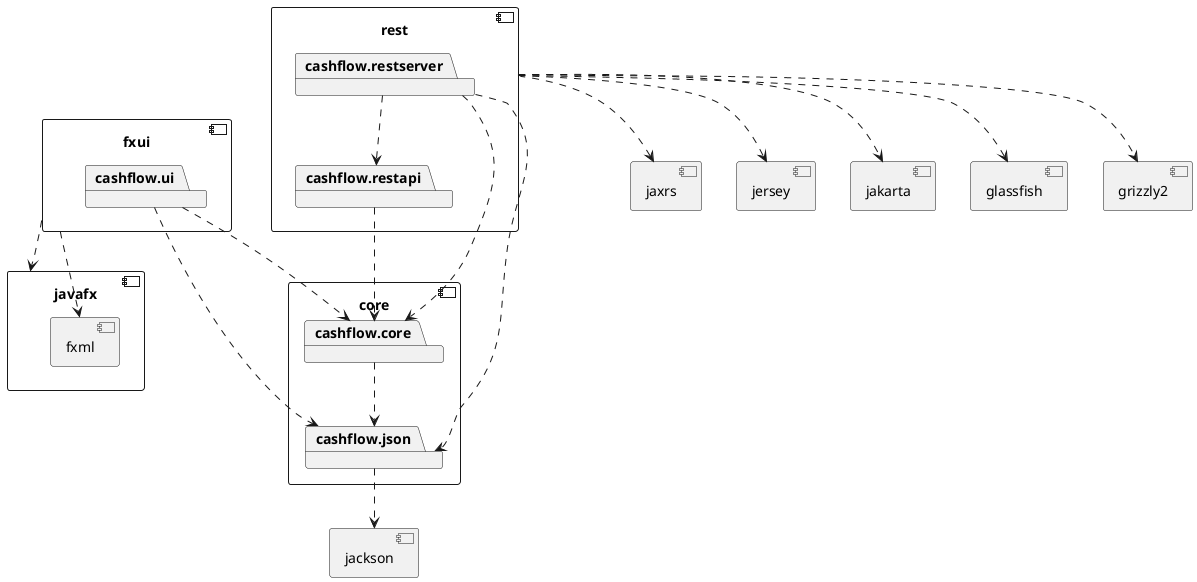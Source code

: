 @startuml

component core {
	package cashflow.core
	package cashflow.json
}

cashflow.core ..> cashflow.json
component jackson {
}

cashflow.json ..> jackson

component fxui {
	package cashflow.ui

}

cashflow.ui ..> cashflow.core
cashflow.ui ..> cashflow.json

component javafx {
	component fxml {
	}
}

fxui ..> javafx
fxui ..> fxml

component jaxrs {
}

component rest {
	package cashflow.restapi
	package cashflow.restserver
}

rest ..> jaxrs

cashflow.restapi ..> cashflow.core

cashflow.restserver ..> cashflow.core
cashflow.restserver ..> cashflow.json
cashflow.restserver ..> cashflow.restapi

component jersey {
}

component jakarta {
}

component glassfish {
}

component grizzly2 {
}

rest ..> jersey
rest ..> grizzly2
rest ..> glassfish
rest ..> jakarta

@enduml